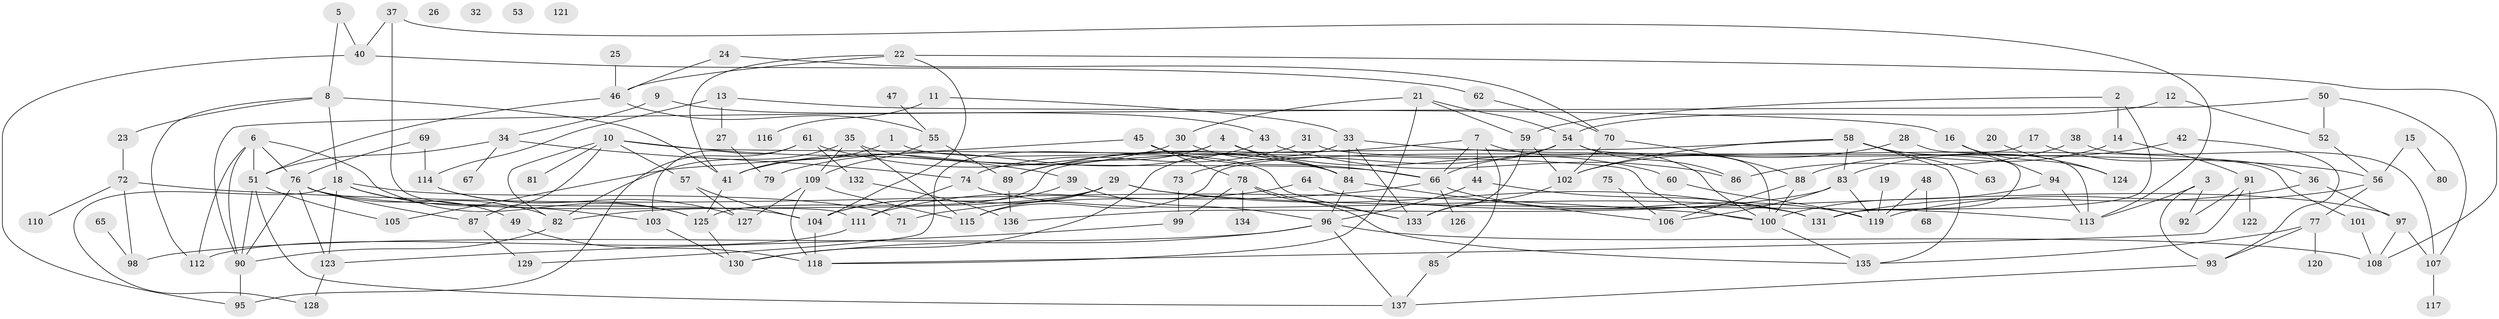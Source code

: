 // coarse degree distribution, {2: 0.1323529411764706, 10: 0.058823529411764705, 3: 0.14705882352941177, 6: 0.08823529411764706, 15: 0.014705882352941176, 5: 0.10294117647058823, 11: 0.014705882352941176, 7: 0.029411764705882353, 1: 0.19117647058823528, 19: 0.014705882352941176, 4: 0.11764705882352941, 0: 0.058823529411764705, 13: 0.014705882352941176, 14: 0.014705882352941176}
// Generated by graph-tools (version 1.1) at 2025/16/03/04/25 18:16:27]
// undirected, 137 vertices, 220 edges
graph export_dot {
graph [start="1"]
  node [color=gray90,style=filled];
  1;
  2;
  3;
  4;
  5;
  6;
  7;
  8;
  9;
  10;
  11;
  12;
  13;
  14;
  15;
  16;
  17;
  18;
  19;
  20;
  21;
  22;
  23;
  24;
  25;
  26;
  27;
  28;
  29;
  30;
  31;
  32;
  33;
  34;
  35;
  36;
  37;
  38;
  39;
  40;
  41;
  42;
  43;
  44;
  45;
  46;
  47;
  48;
  49;
  50;
  51;
  52;
  53;
  54;
  55;
  56;
  57;
  58;
  59;
  60;
  61;
  62;
  63;
  64;
  65;
  66;
  67;
  68;
  69;
  70;
  71;
  72;
  73;
  74;
  75;
  76;
  77;
  78;
  79;
  80;
  81;
  82;
  83;
  84;
  85;
  86;
  87;
  88;
  89;
  90;
  91;
  92;
  93;
  94;
  95;
  96;
  97;
  98;
  99;
  100;
  101;
  102;
  103;
  104;
  105;
  106;
  107;
  108;
  109;
  110;
  111;
  112;
  113;
  114;
  115;
  116;
  117;
  118;
  119;
  120;
  121;
  122;
  123;
  124;
  125;
  126;
  127;
  128;
  129;
  130;
  131;
  132;
  133;
  134;
  135;
  136;
  137;
  1 -- 41;
  1 -- 133;
  2 -- 14;
  2 -- 59;
  2 -- 131;
  3 -- 92;
  3 -- 93;
  3 -- 113;
  4 -- 60;
  4 -- 84;
  4 -- 89;
  4 -- 129;
  5 -- 8;
  5 -- 40;
  6 -- 51;
  6 -- 76;
  6 -- 90;
  6 -- 112;
  6 -- 125;
  7 -- 44;
  7 -- 66;
  7 -- 85;
  7 -- 89;
  7 -- 100;
  8 -- 18;
  8 -- 23;
  8 -- 41;
  8 -- 112;
  9 -- 34;
  9 -- 43;
  10 -- 39;
  10 -- 57;
  10 -- 81;
  10 -- 82;
  10 -- 87;
  10 -- 100;
  11 -- 33;
  11 -- 116;
  12 -- 52;
  12 -- 54;
  13 -- 16;
  13 -- 27;
  13 -- 114;
  14 -- 88;
  14 -- 91;
  15 -- 56;
  15 -- 80;
  16 -- 94;
  16 -- 124;
  17 -- 36;
  17 -- 115;
  18 -- 49;
  18 -- 71;
  18 -- 103;
  18 -- 123;
  18 -- 128;
  19 -- 119;
  20 -- 124;
  21 -- 30;
  21 -- 54;
  21 -- 59;
  21 -- 118;
  22 -- 41;
  22 -- 46;
  22 -- 104;
  22 -- 108;
  23 -- 72;
  24 -- 46;
  24 -- 70;
  25 -- 46;
  27 -- 79;
  28 -- 102;
  28 -- 113;
  29 -- 82;
  29 -- 104;
  29 -- 113;
  29 -- 115;
  29 -- 131;
  30 -- 41;
  30 -- 84;
  31 -- 74;
  31 -- 101;
  33 -- 56;
  33 -- 84;
  33 -- 130;
  33 -- 133;
  34 -- 51;
  34 -- 67;
  34 -- 74;
  35 -- 66;
  35 -- 82;
  35 -- 109;
  35 -- 115;
  36 -- 97;
  36 -- 131;
  37 -- 40;
  37 -- 111;
  37 -- 113;
  38 -- 86;
  38 -- 107;
  39 -- 96;
  39 -- 104;
  40 -- 62;
  40 -- 95;
  41 -- 125;
  42 -- 83;
  42 -- 93;
  43 -- 79;
  43 -- 86;
  44 -- 96;
  44 -- 131;
  45 -- 66;
  45 -- 78;
  45 -- 105;
  46 -- 51;
  46 -- 55;
  47 -- 55;
  48 -- 68;
  48 -- 119;
  49 -- 118;
  50 -- 52;
  50 -- 90;
  50 -- 107;
  51 -- 90;
  51 -- 105;
  51 -- 137;
  52 -- 56;
  54 -- 66;
  54 -- 73;
  54 -- 86;
  54 -- 100;
  55 -- 89;
  55 -- 109;
  56 -- 77;
  56 -- 119;
  57 -- 104;
  57 -- 127;
  58 -- 63;
  58 -- 83;
  58 -- 102;
  58 -- 125;
  58 -- 131;
  58 -- 135;
  59 -- 102;
  59 -- 133;
  60 -- 119;
  61 -- 84;
  61 -- 95;
  61 -- 103;
  61 -- 132;
  62 -- 70;
  64 -- 97;
  64 -- 111;
  65 -- 98;
  66 -- 71;
  66 -- 119;
  66 -- 126;
  69 -- 76;
  69 -- 114;
  70 -- 88;
  70 -- 102;
  72 -- 98;
  72 -- 100;
  72 -- 110;
  73 -- 99;
  74 -- 111;
  74 -- 131;
  75 -- 106;
  76 -- 82;
  76 -- 87;
  76 -- 90;
  76 -- 104;
  76 -- 123;
  77 -- 93;
  77 -- 120;
  77 -- 135;
  78 -- 99;
  78 -- 133;
  78 -- 134;
  78 -- 135;
  82 -- 90;
  83 -- 106;
  83 -- 119;
  83 -- 136;
  84 -- 96;
  84 -- 106;
  85 -- 137;
  87 -- 129;
  88 -- 100;
  88 -- 106;
  89 -- 136;
  90 -- 95;
  91 -- 92;
  91 -- 118;
  91 -- 122;
  93 -- 137;
  94 -- 100;
  94 -- 113;
  96 -- 98;
  96 -- 108;
  96 -- 130;
  96 -- 137;
  97 -- 107;
  97 -- 108;
  99 -- 123;
  100 -- 135;
  101 -- 108;
  102 -- 133;
  103 -- 130;
  104 -- 118;
  107 -- 117;
  109 -- 115;
  109 -- 118;
  109 -- 127;
  111 -- 112;
  114 -- 125;
  114 -- 127;
  123 -- 128;
  125 -- 130;
  132 -- 136;
}
